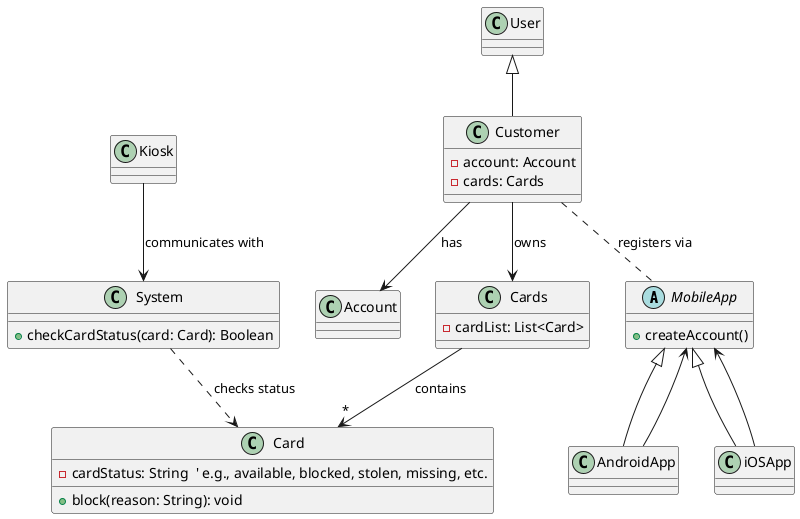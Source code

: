 @startuml

' Define Application Classes for Mobile Platforms
abstract class MobileApp {
  +createAccount()
}
class AndroidApp extends MobileApp
class iOSApp extends MobileApp

' Define Account related class
class Account {
  ' Attributes for account creation can be added here
}

' Define User Hierarchy
class User {
  ' Generic user attributes (e.g., username, password)
}
class Customer extends User {
  - account: Account
  - cards: Cards
}

' Define Cards container and individual Card
class Cards {
  - cardList: List<Card>
}
class Card {
  - cardStatus: String  ' e.g., available, blocked, stolen, missing, etc.
  ' Blocking reasons: stolen, missing, others can be processed in block()
  +block(reason: String): void
}

' Define Back-end Communication Classes
class System {
  +checkCardStatus(card: Card): Boolean
  ' The system verifies card status before blocking
}
class Kiosk {
  ' Represents the kiosk terminal; communicates with System for backend operations
}

' Define Associations

' A Customer has an Account and a collection of Cards
Customer --> Account : "has"
Customer --> Cards : "owns"

' Cards is a container for Card objects
Cards --> "*" Card : "contains"

' The System checks the card status when a customer initiates a block.
System ..> Card : "checks status"

' The Kiosk communicates with the System.
Kiosk --> System : "communicates with"

' The mobile applications (Android & iOS) use Account creation process.
MobileApp <-- AndroidApp
MobileApp <-- iOSApp
Customer .. MobileApp : "registers via"

' Note: The "Block Card" function is assumed to be accessible under the "Cards" menu in UI.
' This behavior is implemented in the Card.block(reason) method after status validation.

@enduml